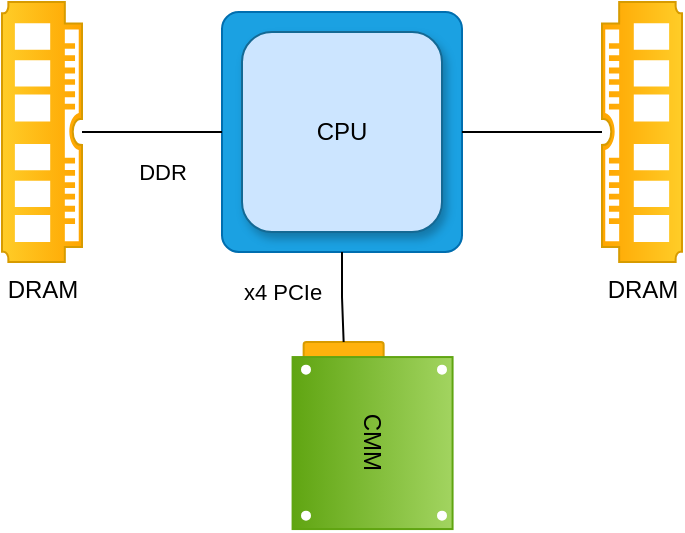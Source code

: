 <mxfile version="24.2.2" type="github">
  <diagram name="Page-1" id="A8W0ZlJkRZm1EOQpJBz_">
    <mxGraphModel dx="576" dy="384" grid="1" gridSize="10" guides="1" tooltips="1" connect="1" arrows="1" fold="1" page="1" pageScale="1" pageWidth="850" pageHeight="1100" math="0" shadow="0">
      <root>
        <mxCell id="0" />
        <mxCell id="1" parent="0" />
        <mxCell id="uq200lhuQBNym-ZLv9r4-11" value="" style="group;fillColor=default;gradientColor=none;strokeColor=none;" parent="1" connectable="0" vertex="1">
          <mxGeometry x="310" y="235" width="120" height="120" as="geometry" />
        </mxCell>
        <mxCell id="uq200lhuQBNym-ZLv9r4-2" value="" style="rounded=1;whiteSpace=wrap;html=1;arcSize=7;fillColor=#1ba1e2;strokeColor=#006EAF;fontColor=#ffffff;" parent="uq200lhuQBNym-ZLv9r4-11" vertex="1">
          <mxGeometry width="120" height="120" as="geometry" />
        </mxCell>
        <mxCell id="uq200lhuQBNym-ZLv9r4-3" value="CPU" style="rounded=1;whiteSpace=wrap;html=1;fillColor=#cce5ff;strokeColor=#146994;shadow=1;" parent="uq200lhuQBNym-ZLv9r4-11" vertex="1">
          <mxGeometry x="10" y="10" width="100" height="100" as="geometry" />
        </mxCell>
        <mxCell id="uq200lhuQBNym-ZLv9r4-13" value="DRAM" style="pointerEvents=1;shadow=0;dashed=0;html=1;strokeColor=#d79b00;fillColor=#ffcd28;labelPosition=center;verticalLabelPosition=bottom;verticalAlign=top;align=center;outlineConnect=0;shape=mxgraph.veeam.ram;fillStyle=auto;direction=north;gradientColor=#ffa500;" parent="1" vertex="1">
          <mxGeometry x="200" y="230" width="40" height="130" as="geometry" />
        </mxCell>
        <mxCell id="uq200lhuQBNym-ZLv9r4-48" value="DRAM" style="pointerEvents=1;shadow=0;dashed=0;html=1;strokeColor=#d79b00;fillColor=#ffcd28;labelPosition=center;verticalLabelPosition=bottom;verticalAlign=top;align=center;outlineConnect=0;shape=mxgraph.veeam.ram;fillStyle=auto;direction=south;gradientColor=#ffa500;flipV=1;" parent="1" vertex="1">
          <mxGeometry x="500" y="230" width="40" height="130" as="geometry" />
        </mxCell>
        <mxCell id="uq200lhuQBNym-ZLv9r4-198" value="x4 PCIe" style="text;html=1;align=center;verticalAlign=middle;resizable=0;points=[];autosize=1;strokeColor=none;fillColor=none;fontFamily=Helvetica;fontSize=11;fontColor=default;labelBackgroundColor=default;" parent="1" vertex="1">
          <mxGeometry x="310.0" y="360" width="60" height="30" as="geometry" />
        </mxCell>
        <mxCell id="uq200lhuQBNym-ZLv9r4-199" value="" style="group" parent="1" connectable="0" vertex="1">
          <mxGeometry x="345.29" y="399.999" width="80" height="93.531" as="geometry" />
        </mxCell>
        <mxCell id="uq200lhuQBNym-ZLv9r4-200" value="" style="rounded=1;whiteSpace=wrap;html=1;direction=south;fillColor=#ffb20d;arcSize=7;strokeColor=#d79b00;rotation=90;" parent="uq200lhuQBNym-ZLv9r4-199" vertex="1">
          <mxGeometry x="15.71" y="-10.179" width="19.641" height="40" as="geometry" />
        </mxCell>
        <mxCell id="uq200lhuQBNym-ZLv9r4-201" value="&lt;div&gt;&lt;font style=&quot;font-size: 12px;&quot;&gt;CMM&lt;/font&gt;&lt;/div&gt;" style="rounded=0;whiteSpace=wrap;html=1;strokeWidth=1;fillColor=#a2d460;strokeColor=#60a512;fontSize=10;gradientColor=#60a512;rotation=90;" parent="uq200lhuQBNym-ZLv9r4-199" vertex="1">
          <mxGeometry x="-3.0" y="10.531" width="86" height="80" as="geometry" />
        </mxCell>
        <mxCell id="uq200lhuQBNym-ZLv9r4-202" value="" style="ellipse;whiteSpace=wrap;html=1;aspect=fixed;strokeWidth=3;shadow=0;strokeColor=#ffffff;rotation=90;" parent="uq200lhuQBNym-ZLv9r4-199" vertex="1">
          <mxGeometry x="73.71" y="12.821" width="2" height="2" as="geometry" />
        </mxCell>
        <mxCell id="uq200lhuQBNym-ZLv9r4-203" value="" style="ellipse;whiteSpace=wrap;html=1;aspect=fixed;strokeWidth=3;shadow=0;strokeColor=#ffffff;rotation=90;" parent="uq200lhuQBNym-ZLv9r4-199" vertex="1">
          <mxGeometry x="73.71" y="85.821" width="2" height="2" as="geometry" />
        </mxCell>
        <mxCell id="uq200lhuQBNym-ZLv9r4-204" value="" style="ellipse;whiteSpace=wrap;html=1;aspect=fixed;strokeWidth=3;shadow=0;strokeColor=#ffffff;rotation=90;" parent="uq200lhuQBNym-ZLv9r4-199" vertex="1">
          <mxGeometry x="5.71" y="12.821" width="2" height="2" as="geometry" />
        </mxCell>
        <mxCell id="uq200lhuQBNym-ZLv9r4-205" value="" style="ellipse;whiteSpace=wrap;html=1;aspect=fixed;strokeWidth=3;shadow=0;strokeColor=#ffffff;rotation=90;" parent="uq200lhuQBNym-ZLv9r4-199" vertex="1">
          <mxGeometry x="5.71" y="85.821" width="2" height="2" as="geometry" />
        </mxCell>
        <mxCell id="YvfTHmJkrRs9ZO8oySff-3" style="edgeStyle=orthogonalEdgeStyle;rounded=0;orthogonalLoop=1;jettySize=auto;html=1;entryX=0.5;entryY=1;entryDx=0;entryDy=0;endArrow=none;endFill=0;" edge="1" parent="1" source="uq200lhuQBNym-ZLv9r4-2" target="uq200lhuQBNym-ZLv9r4-200">
          <mxGeometry relative="1" as="geometry" />
        </mxCell>
        <mxCell id="YvfTHmJkrRs9ZO8oySff-4" style="edgeStyle=orthogonalEdgeStyle;rounded=0;orthogonalLoop=1;jettySize=auto;html=1;exitX=1;exitY=0.5;exitDx=0;exitDy=0;endArrow=none;endFill=0;" edge="1" parent="1" source="uq200lhuQBNym-ZLv9r4-2" target="uq200lhuQBNym-ZLv9r4-48">
          <mxGeometry relative="1" as="geometry" />
        </mxCell>
        <mxCell id="YvfTHmJkrRs9ZO8oySff-5" style="edgeStyle=orthogonalEdgeStyle;rounded=0;orthogonalLoop=1;jettySize=auto;html=1;exitX=0;exitY=0.5;exitDx=0;exitDy=0;endArrow=none;endFill=0;" edge="1" parent="1" source="uq200lhuQBNym-ZLv9r4-2" target="uq200lhuQBNym-ZLv9r4-13">
          <mxGeometry relative="1" as="geometry" />
        </mxCell>
        <mxCell id="YvfTHmJkrRs9ZO8oySff-6" value="DDR" style="text;html=1;align=center;verticalAlign=middle;resizable=0;points=[];autosize=1;strokeColor=none;fillColor=none;fontFamily=Helvetica;fontSize=11;fontColor=default;labelBackgroundColor=default;" vertex="1" parent="1">
          <mxGeometry x="255.0" y="300" width="50" height="30" as="geometry" />
        </mxCell>
      </root>
    </mxGraphModel>
  </diagram>
</mxfile>
